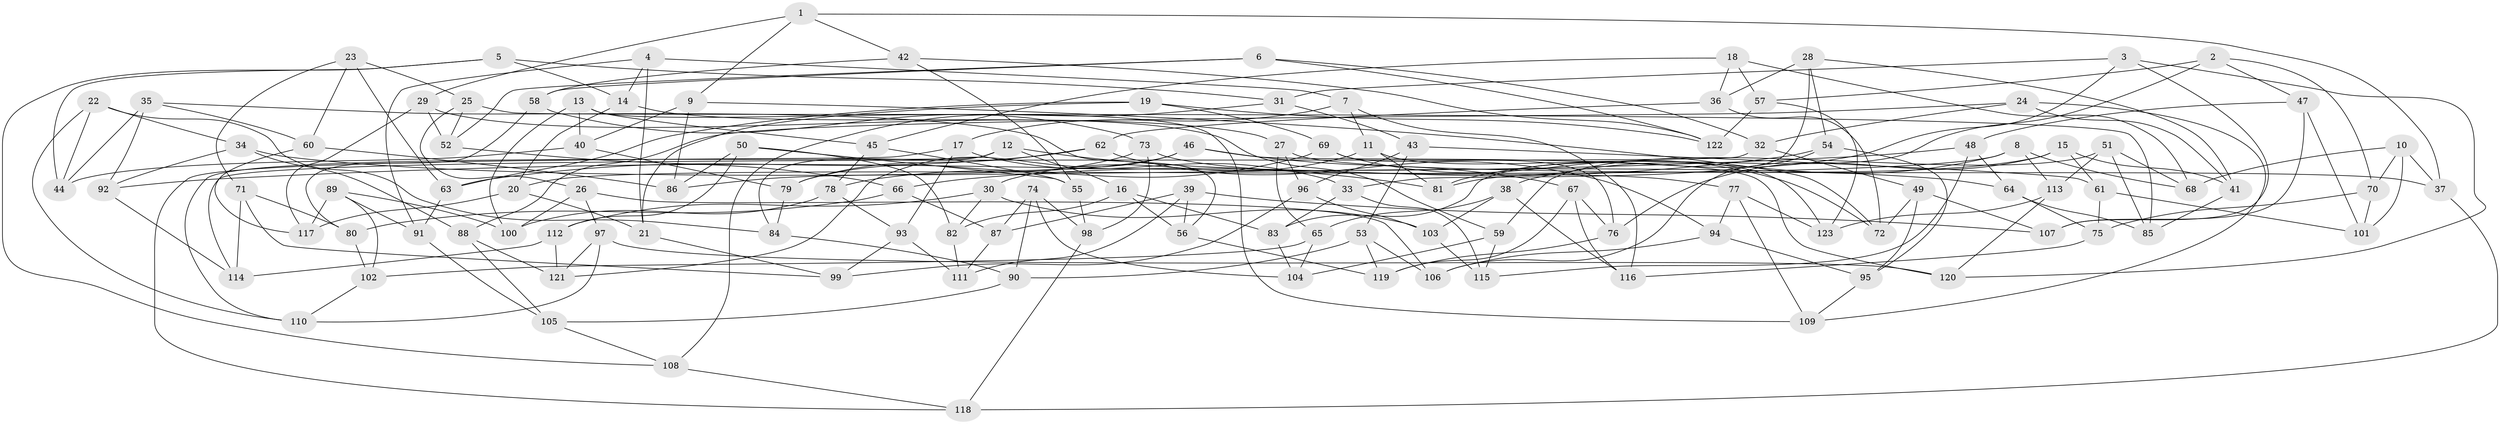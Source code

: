 // coarse degree distribution, {4: 0.2222222222222222, 3: 0.19444444444444445, 5: 0.19444444444444445, 6: 0.16666666666666666, 15: 0.027777777777777776, 16: 0.027777777777777776, 14: 0.027777777777777776, 7: 0.05555555555555555, 9: 0.027777777777777776, 8: 0.027777777777777776, 12: 0.027777777777777776}
// Generated by graph-tools (version 1.1) at 2025/03/03/04/25 22:03:10]
// undirected, 123 vertices, 246 edges
graph export_dot {
graph [start="1"]
  node [color=gray90,style=filled];
  1;
  2;
  3;
  4;
  5;
  6;
  7;
  8;
  9;
  10;
  11;
  12;
  13;
  14;
  15;
  16;
  17;
  18;
  19;
  20;
  21;
  22;
  23;
  24;
  25;
  26;
  27;
  28;
  29;
  30;
  31;
  32;
  33;
  34;
  35;
  36;
  37;
  38;
  39;
  40;
  41;
  42;
  43;
  44;
  45;
  46;
  47;
  48;
  49;
  50;
  51;
  52;
  53;
  54;
  55;
  56;
  57;
  58;
  59;
  60;
  61;
  62;
  63;
  64;
  65;
  66;
  67;
  68;
  69;
  70;
  71;
  72;
  73;
  74;
  75;
  76;
  77;
  78;
  79;
  80;
  81;
  82;
  83;
  84;
  85;
  86;
  87;
  88;
  89;
  90;
  91;
  92;
  93;
  94;
  95;
  96;
  97;
  98;
  99;
  100;
  101;
  102;
  103;
  104;
  105;
  106;
  107;
  108;
  109;
  110;
  111;
  112;
  113;
  114;
  115;
  116;
  117;
  118;
  119;
  120;
  121;
  122;
  123;
  1 -- 37;
  1 -- 42;
  1 -- 29;
  1 -- 9;
  2 -- 70;
  2 -- 57;
  2 -- 47;
  2 -- 83;
  3 -- 81;
  3 -- 31;
  3 -- 120;
  3 -- 107;
  4 -- 21;
  4 -- 91;
  4 -- 7;
  4 -- 14;
  5 -- 31;
  5 -- 44;
  5 -- 108;
  5 -- 14;
  6 -- 52;
  6 -- 32;
  6 -- 122;
  6 -- 58;
  7 -- 11;
  7 -- 17;
  7 -- 116;
  8 -- 20;
  8 -- 113;
  8 -- 38;
  8 -- 68;
  9 -- 86;
  9 -- 40;
  9 -- 72;
  10 -- 68;
  10 -- 101;
  10 -- 37;
  10 -- 70;
  11 -- 123;
  11 -- 81;
  11 -- 30;
  12 -- 16;
  12 -- 84;
  12 -- 81;
  12 -- 110;
  13 -- 109;
  13 -- 100;
  13 -- 45;
  13 -- 40;
  14 -- 20;
  14 -- 27;
  15 -- 61;
  15 -- 81;
  15 -- 76;
  15 -- 41;
  16 -- 56;
  16 -- 83;
  16 -- 82;
  17 -- 33;
  17 -- 118;
  17 -- 93;
  18 -- 45;
  18 -- 68;
  18 -- 36;
  18 -- 57;
  19 -- 63;
  19 -- 21;
  19 -- 69;
  19 -- 122;
  20 -- 21;
  20 -- 117;
  21 -- 99;
  22 -- 110;
  22 -- 84;
  22 -- 34;
  22 -- 44;
  23 -- 60;
  23 -- 71;
  23 -- 25;
  23 -- 63;
  24 -- 41;
  24 -- 109;
  24 -- 88;
  24 -- 32;
  25 -- 26;
  25 -- 85;
  25 -- 52;
  26 -- 97;
  26 -- 100;
  26 -- 106;
  27 -- 65;
  27 -- 37;
  27 -- 96;
  28 -- 41;
  28 -- 36;
  28 -- 54;
  28 -- 33;
  29 -- 59;
  29 -- 52;
  29 -- 117;
  30 -- 103;
  30 -- 112;
  30 -- 82;
  31 -- 108;
  31 -- 43;
  32 -- 49;
  32 -- 114;
  33 -- 115;
  33 -- 83;
  34 -- 88;
  34 -- 64;
  34 -- 92;
  35 -- 44;
  35 -- 92;
  35 -- 56;
  35 -- 60;
  36 -- 72;
  36 -- 62;
  37 -- 118;
  38 -- 116;
  38 -- 65;
  38 -- 103;
  39 -- 111;
  39 -- 107;
  39 -- 56;
  39 -- 87;
  40 -- 44;
  40 -- 79;
  41 -- 85;
  42 -- 58;
  42 -- 122;
  42 -- 55;
  43 -- 96;
  43 -- 61;
  43 -- 53;
  45 -- 78;
  45 -- 55;
  46 -- 67;
  46 -- 120;
  46 -- 86;
  46 -- 121;
  47 -- 48;
  47 -- 101;
  47 -- 107;
  48 -- 115;
  48 -- 92;
  48 -- 64;
  49 -- 107;
  49 -- 72;
  49 -- 95;
  50 -- 55;
  50 -- 112;
  50 -- 82;
  50 -- 86;
  51 -- 68;
  51 -- 85;
  51 -- 59;
  51 -- 113;
  52 -- 66;
  53 -- 119;
  53 -- 90;
  53 -- 106;
  54 -- 106;
  54 -- 66;
  54 -- 95;
  55 -- 98;
  56 -- 119;
  57 -- 122;
  57 -- 123;
  58 -- 73;
  58 -- 80;
  59 -- 104;
  59 -- 115;
  60 -- 86;
  60 -- 117;
  61 -- 101;
  61 -- 75;
  62 -- 63;
  62 -- 79;
  62 -- 94;
  63 -- 91;
  64 -- 85;
  64 -- 75;
  65 -- 104;
  65 -- 102;
  66 -- 87;
  66 -- 80;
  67 -- 116;
  67 -- 119;
  67 -- 76;
  69 -- 76;
  69 -- 78;
  69 -- 72;
  70 -- 75;
  70 -- 101;
  71 -- 99;
  71 -- 114;
  71 -- 80;
  73 -- 79;
  73 -- 77;
  73 -- 98;
  74 -- 104;
  74 -- 98;
  74 -- 90;
  74 -- 87;
  75 -- 116;
  76 -- 119;
  77 -- 123;
  77 -- 94;
  77 -- 109;
  78 -- 100;
  78 -- 93;
  79 -- 84;
  80 -- 102;
  82 -- 111;
  83 -- 104;
  84 -- 90;
  87 -- 111;
  88 -- 121;
  88 -- 105;
  89 -- 100;
  89 -- 117;
  89 -- 102;
  89 -- 91;
  90 -- 105;
  91 -- 105;
  92 -- 114;
  93 -- 111;
  93 -- 99;
  94 -- 106;
  94 -- 95;
  95 -- 109;
  96 -- 99;
  96 -- 103;
  97 -- 110;
  97 -- 120;
  97 -- 121;
  98 -- 118;
  102 -- 110;
  103 -- 115;
  105 -- 108;
  108 -- 118;
  112 -- 121;
  112 -- 114;
  113 -- 123;
  113 -- 120;
}
